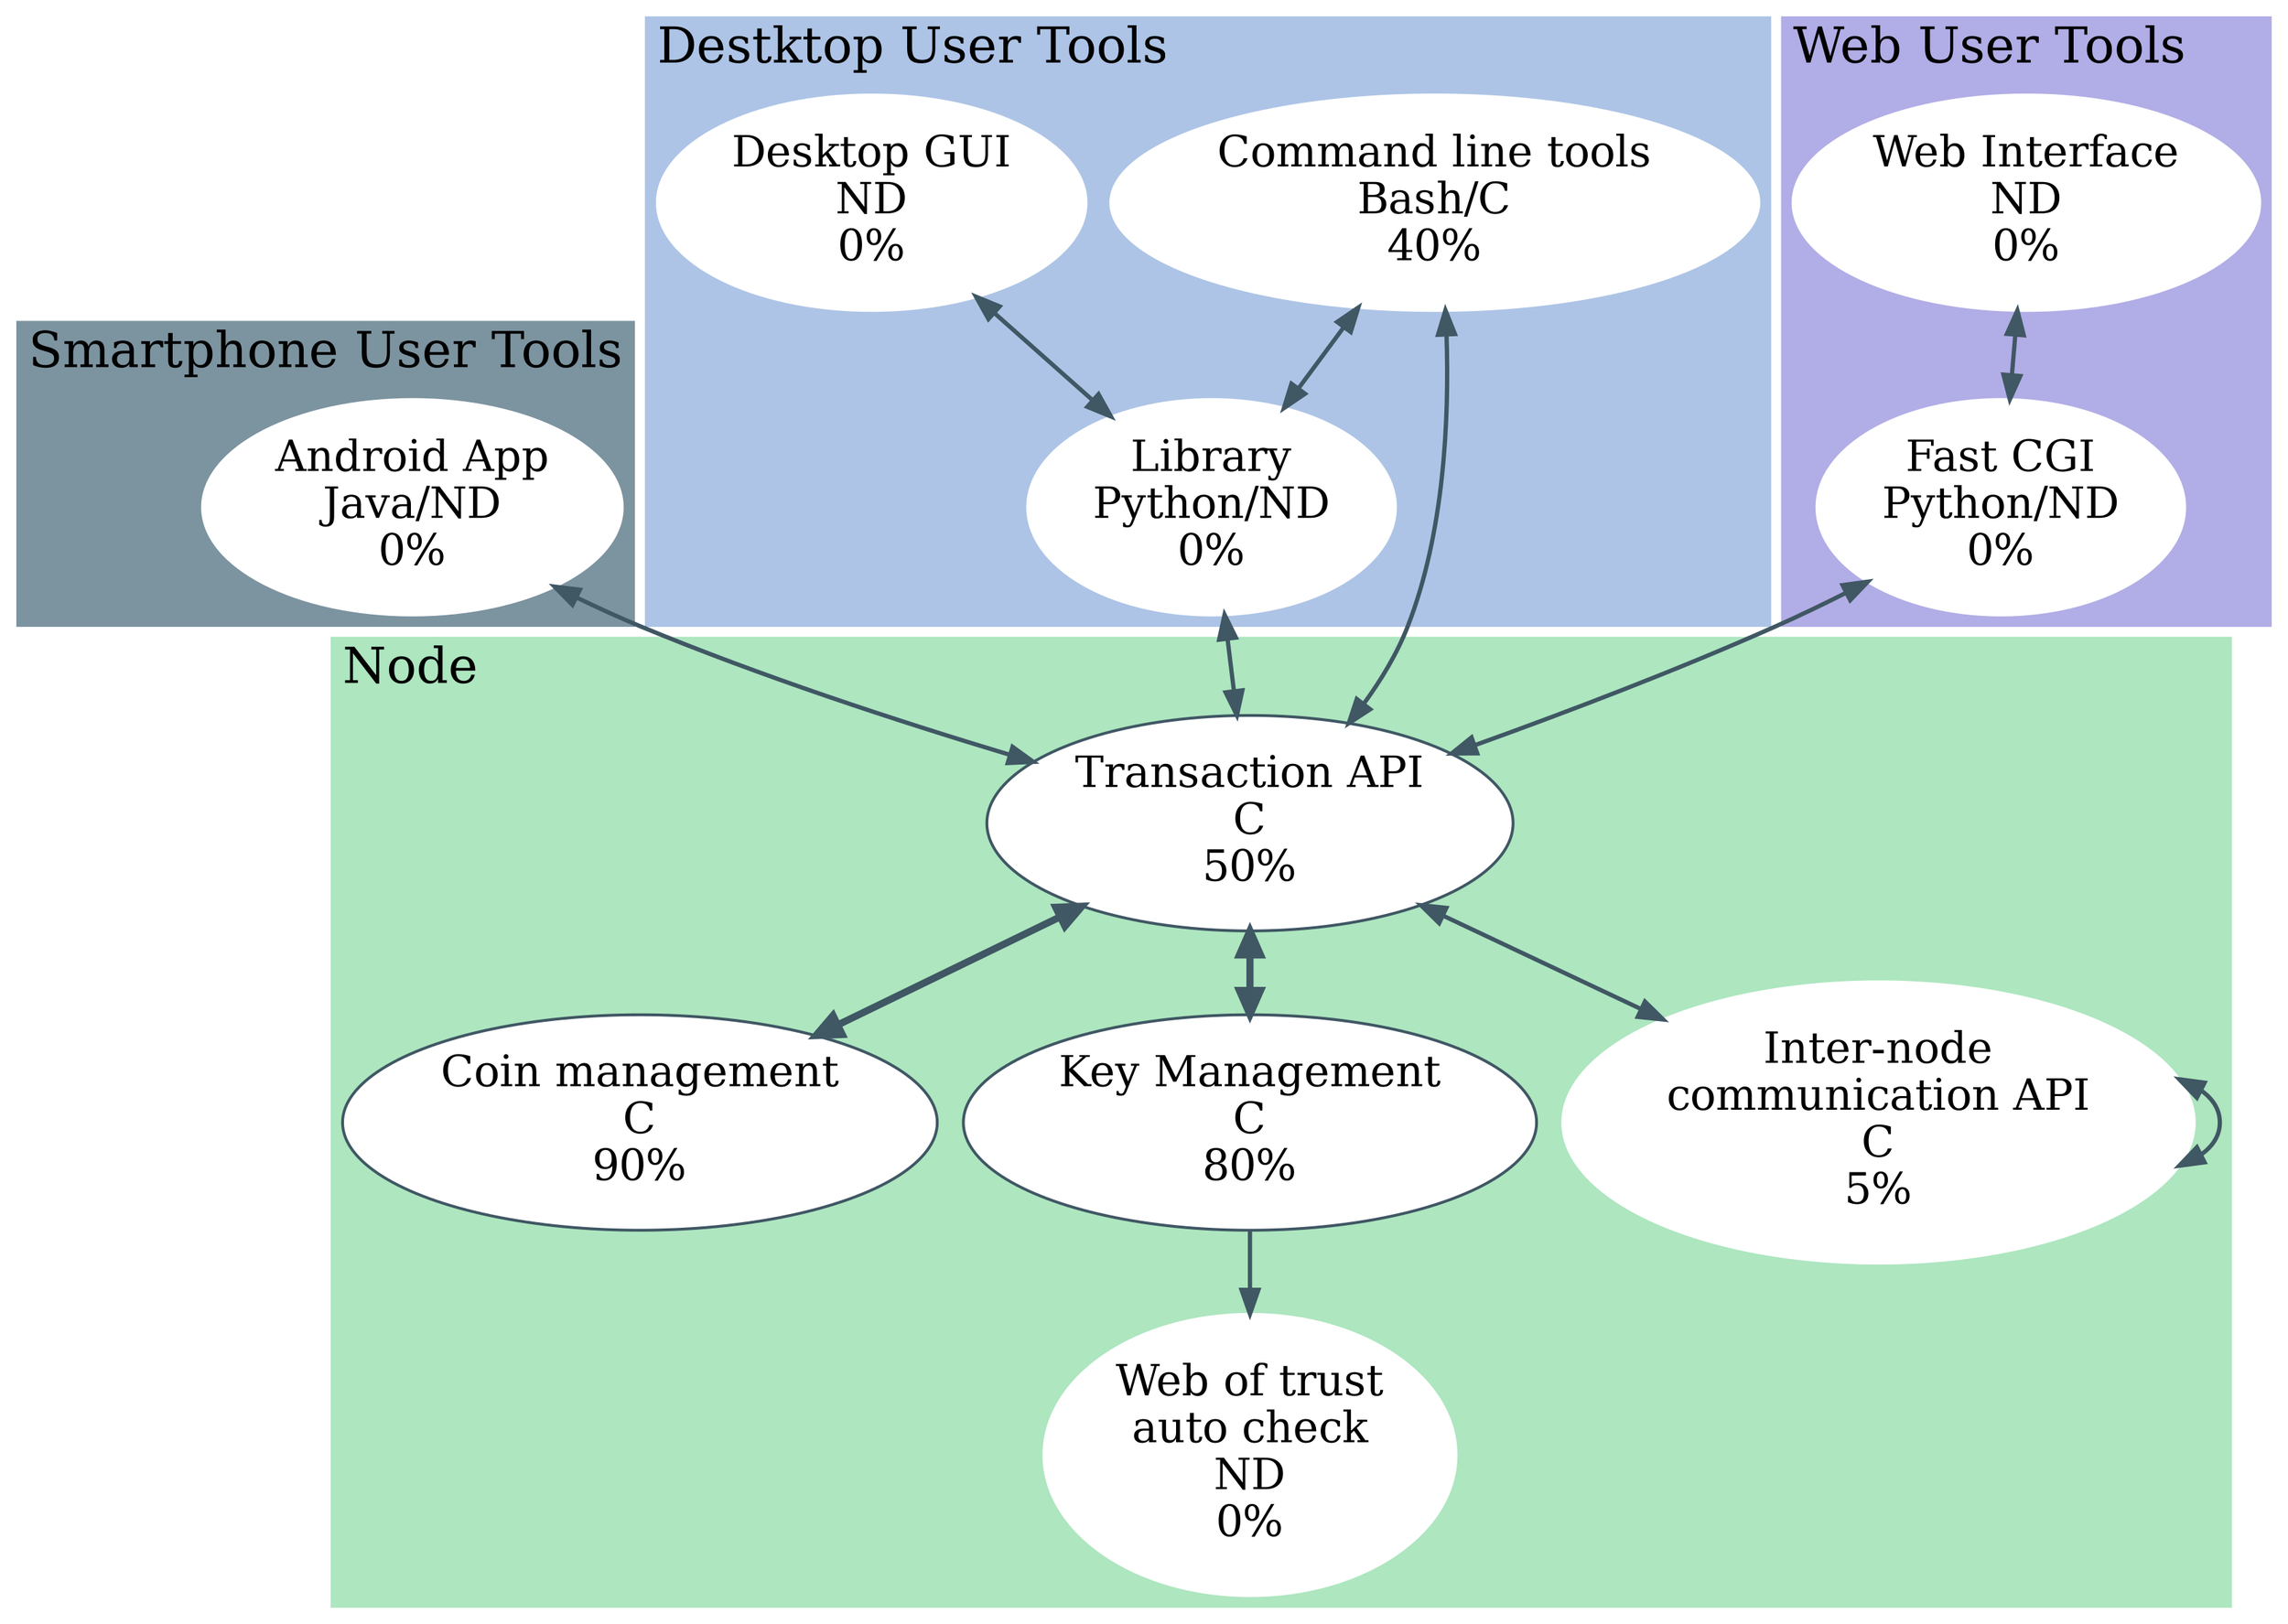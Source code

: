 digraph G { 


node [shape=ellipse,style=filled,fontsize=30,color=white,fillcolor=white,penwidth=2];
edge [color="#405764",fontcolor="#405764",fontsize=25,penwidth=3,arrowsize=1.7,dir=both];
ordering=out;
#nodesep=1.5;




n1[
label="Transaction API\nC\n50%"
URL="https://github.com/Open-UDC/open-udc/wiki/Transaction-API"
color="#405764"
];
n2[
label="Coin management\nC\n90%"
URL="https://github.com/Open-UDC/open-udc/wiki/Coin-management"
color="#405764"
];
n3[
label="Key Management\nC\n80%"
URL="https://github.com/Open-UDC/open-udc/wiki/Key-Management"
color="#405764"
];
n4[
label="Inter-node\ncommunication API\nC\n5%"
URL="https://github.com/Open-UDC/open-udc/wiki/Inter-node-communication-API"
];
n5[
label="Web of trust\nauto check\nND\n0%"
URL="https://github.com/Open-UDC/open-udc/wiki/Web-of-trust-auto-check"
];

u1[
label="Android App\nJava/ND\n0%"
URL="https://github.com/Open-UDC/open-udc/wiki/Android-App"
];


wu1[
label="Web Interface\nND\n0%"
URL="https://github.com/Open-UDC/open-udc/wiki/Web-Interface"
];






lu1[
label="Command line tools\nBash/C\n40%"
URL="https://github.com/Open-UDC/open-udc/wiki/Command-line-tools"
];

lu2[
label="Library\nPython/ND\n0%"
URL="https://github.com/Open-UDC/open-udc/wiki/Library"
];

lu3[
label="Desktop GUI\nND\n0%"
URL="https://github.com/Open-UDC/open-udc/wiki/Desktop-GUI"
];


cgi[
label="Fast CGI\nPython/ND\n0%"
URL="https://github.com/Open-UDC/open-udc/wiki/Fast-CGI"
];
subgraph cluster_1 
{
label="Node";
fontsize = "35";
labeljust = "l";
style=filled;
color= "#ade6bf";

n1->n2[penwidth=5]
n1->n3[penwidth=5]
#n2->n1
n1->n4
#n4->n1



n4->n4
n3->n5[dir=forward]
}


#subgraph cluster_11
##{
#
#label="";
#fontsize = "35";
#labeljust = "l";
#style=filled;
#color= "#ade6bf";
#cgi
#}

subgraph cluster_2 
{

label="Web User Tools";
fontsize = "35";
labeljust = "l";
style=filled;
color="#b1ade6";
wu1-> cgi
}

subgraph cluster_3 
{

label="Destktop User Tools";
fontsize = "35";
labeljust = "l";
style=filled;
color="#adc4e6";
lu1
lu3->lu2
lu1->lu2
}
subgraph cluster_4
{

label="Smartphone User Tools";
fontsize = "35";
labeljust = "l";
style=filled;
color="#7c93a0"
u1
}



cgi-> n1

u1 -> n1

lu1-> n1
lu2-> n1
}


#splines=curved 
